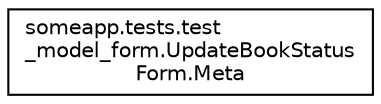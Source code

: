 digraph "Graphical Class Hierarchy"
{
 // LATEX_PDF_SIZE
  edge [fontname="Helvetica",fontsize="10",labelfontname="Helvetica",labelfontsize="10"];
  node [fontname="Helvetica",fontsize="10",shape=record];
  rankdir="LR";
  Node0 [label="someapp.tests.test\l_model_form.UpdateBookStatus\lForm.Meta",height=0.2,width=0.4,color="black", fillcolor="white", style="filled",URL="$d6/dbd/classsomeapp_1_1tests_1_1test__model__form_1_1_update_book_status_form_1_1_meta.html",tooltip=" "];
}
